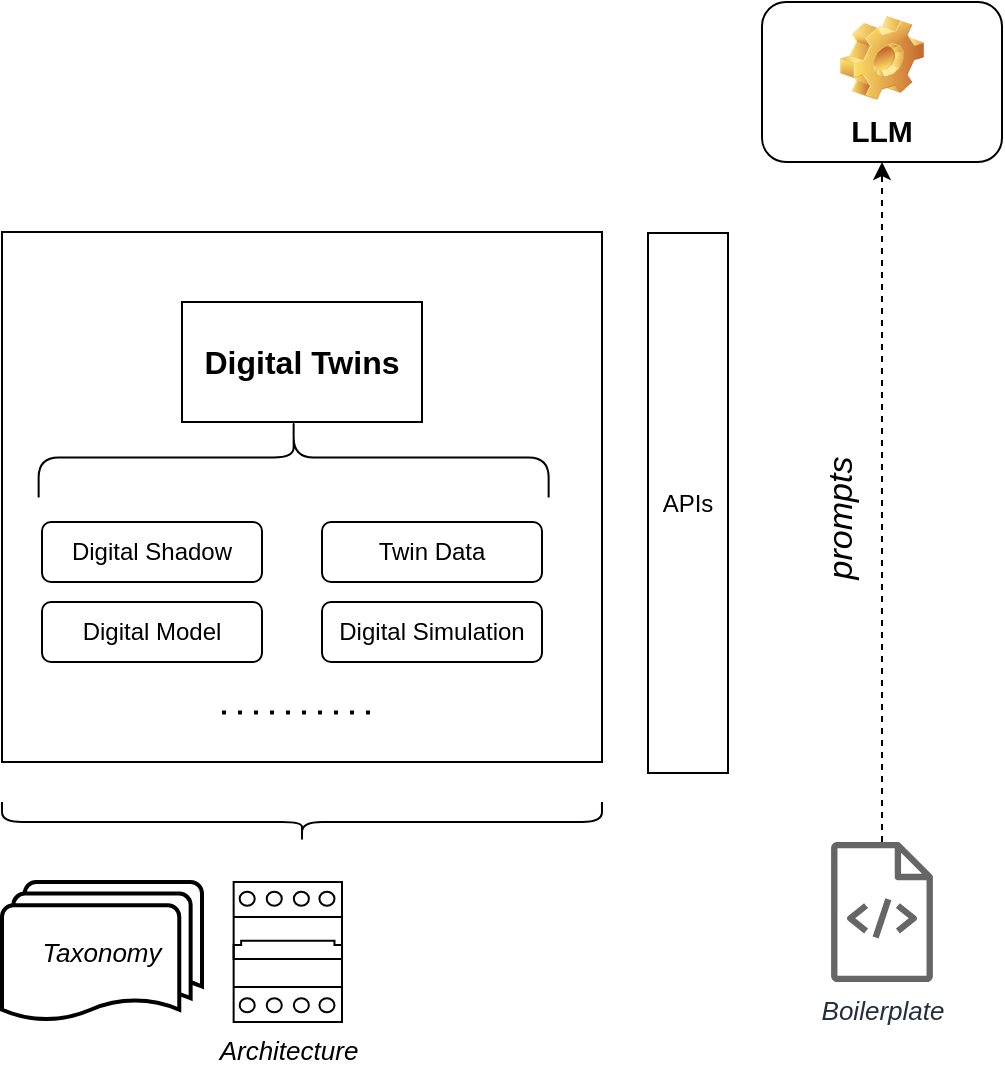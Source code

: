 <mxfile version="22.1.16" type="github">
  <diagram name="Page-1" id="CIX9CJY4FI9i-N0InVwW">
    <mxGraphModel dx="1050" dy="1630" grid="1" gridSize="10" guides="1" tooltips="1" connect="1" arrows="1" fold="1" page="1" pageScale="1" pageWidth="850" pageHeight="1100" math="0" shadow="0">
      <root>
        <mxCell id="0" />
        <mxCell id="1" parent="0" />
        <mxCell id="M_IPvMqlQU4EuF9h4yuK-1" value="" style="rounded=0;whiteSpace=wrap;html=1;fillColor=default;" vertex="1" parent="1">
          <mxGeometry x="80" y="35" width="300" height="265" as="geometry" />
        </mxCell>
        <mxCell id="M_IPvMqlQU4EuF9h4yuK-2" value="&lt;b&gt;&lt;font style=&quot;font-size: 16px;&quot;&gt;Digital Twins&lt;/font&gt;&lt;/b&gt;" style="rounded=0;whiteSpace=wrap;html=1;" vertex="1" parent="1">
          <mxGeometry x="170" y="70" width="120" height="60" as="geometry" />
        </mxCell>
        <mxCell id="M_IPvMqlQU4EuF9h4yuK-3" value="" style="shape=curlyBracket;whiteSpace=wrap;html=1;rounded=1;labelPosition=left;verticalLabelPosition=middle;align=right;verticalAlign=middle;rotation=90;" vertex="1" parent="1">
          <mxGeometry x="205.82" y="20.19" width="40" height="255" as="geometry" />
        </mxCell>
        <mxCell id="M_IPvMqlQU4EuF9h4yuK-4" value="Digital Shadow" style="rounded=1;whiteSpace=wrap;html=1;" vertex="1" parent="1">
          <mxGeometry x="100" y="180" width="110" height="30" as="geometry" />
        </mxCell>
        <mxCell id="M_IPvMqlQU4EuF9h4yuK-5" style="edgeStyle=orthogonalEdgeStyle;rounded=0;orthogonalLoop=1;jettySize=auto;html=1;exitX=0.5;exitY=1;exitDx=0;exitDy=0;" edge="1" parent="1" source="M_IPvMqlQU4EuF9h4yuK-4" target="M_IPvMqlQU4EuF9h4yuK-4">
          <mxGeometry relative="1" as="geometry" />
        </mxCell>
        <mxCell id="M_IPvMqlQU4EuF9h4yuK-6" value="Digital Model" style="rounded=1;whiteSpace=wrap;html=1;" vertex="1" parent="1">
          <mxGeometry x="100" y="220" width="110" height="30" as="geometry" />
        </mxCell>
        <mxCell id="M_IPvMqlQU4EuF9h4yuK-7" value="Digital Simulation" style="rounded=1;whiteSpace=wrap;html=1;" vertex="1" parent="1">
          <mxGeometry x="240" y="220" width="110" height="30" as="geometry" />
        </mxCell>
        <mxCell id="M_IPvMqlQU4EuF9h4yuK-8" value="Twin Data" style="rounded=1;whiteSpace=wrap;html=1;" vertex="1" parent="1">
          <mxGeometry x="240" y="180" width="110" height="30" as="geometry" />
        </mxCell>
        <mxCell id="M_IPvMqlQU4EuF9h4yuK-10" value="" style="endArrow=none;dashed=1;html=1;dashPattern=1 3;strokeWidth=2;rounded=0;" edge="1" parent="1">
          <mxGeometry width="50" height="50" relative="1" as="geometry">
            <mxPoint x="190" y="275.19" as="sourcePoint" />
            <mxPoint x="270" y="275.19" as="targetPoint" />
          </mxGeometry>
        </mxCell>
        <mxCell id="M_IPvMqlQU4EuF9h4yuK-11" value="" style="shape=curlyBracket;whiteSpace=wrap;html=1;rounded=1;flipH=1;labelPosition=right;verticalLabelPosition=middle;align=left;verticalAlign=middle;rotation=90;" vertex="1" parent="1">
          <mxGeometry x="220" y="180" width="20" height="300" as="geometry" />
        </mxCell>
        <mxCell id="M_IPvMqlQU4EuF9h4yuK-12" value="APIs" style="rounded=0;whiteSpace=wrap;html=1;" vertex="1" parent="1">
          <mxGeometry x="403" y="35.5" width="40" height="270" as="geometry" />
        </mxCell>
        <mxCell id="M_IPvMqlQU4EuF9h4yuK-13" value="" style="endArrow=classic;html=1;rounded=1;curved=0;dashed=1;" edge="1" parent="1" source="M_IPvMqlQU4EuF9h4yuK-17" target="M_IPvMqlQU4EuF9h4yuK-14">
          <mxGeometry width="50" height="50" relative="1" as="geometry">
            <mxPoint x="520" y="310" as="sourcePoint" />
            <mxPoint x="480" y="35.5" as="targetPoint" />
          </mxGeometry>
        </mxCell>
        <mxCell id="M_IPvMqlQU4EuF9h4yuK-18" value="&lt;i&gt;&lt;font style=&quot;font-size: 17px;&quot;&gt;prompts&lt;/font&gt;&lt;/i&gt;" style="edgeLabel;html=1;align=center;verticalAlign=middle;resizable=0;points=[];rotation=270;" vertex="1" connectable="0" parent="M_IPvMqlQU4EuF9h4yuK-13">
          <mxGeometry x="0.285" y="-2" relative="1" as="geometry">
            <mxPoint x="-22" y="57" as="offset" />
          </mxGeometry>
        </mxCell>
        <mxCell id="M_IPvMqlQU4EuF9h4yuK-14" value="&lt;font style=&quot;font-size: 15px;&quot;&gt;LLM&lt;/font&gt;" style="label;whiteSpace=wrap;html=1;align=center;verticalAlign=bottom;spacingLeft=0;spacingBottom=4;imageAlign=center;imageVerticalAlign=top;image=img/clipart/Gear_128x128.png" vertex="1" parent="1">
          <mxGeometry x="460" y="-80" width="120" height="80" as="geometry" />
        </mxCell>
        <mxCell id="M_IPvMqlQU4EuF9h4yuK-17" value="&lt;font style=&quot;font-size: 13px;&quot;&gt;&lt;i style=&quot;&quot;&gt;Boilerplate&lt;/i&gt;&lt;/font&gt;" style="sketch=0;outlineConnect=0;fontColor=#232F3E;gradientColor=none;fillColor=#666666;strokeColor=none;dashed=0;verticalLabelPosition=bottom;verticalAlign=top;align=center;html=1;fontSize=12;fontStyle=0;pointerEvents=1;shape=mxgraph.aws4.source_code;aspect=fixed;fillStyle=solid;" vertex="1" parent="1">
          <mxGeometry x="494.42" y="340" width="51.15" height="70" as="geometry" />
        </mxCell>
        <mxCell id="M_IPvMqlQU4EuF9h4yuK-19" value="&lt;i&gt;&lt;font style=&quot;font-size: 13px;&quot;&gt;Taxonomy&lt;/font&gt;&lt;/i&gt;" style="strokeWidth=2;html=1;shape=mxgraph.flowchart.multi-document;whiteSpace=wrap;align=center;" vertex="1" parent="1">
          <mxGeometry x="80" y="360" width="100" height="70" as="geometry" />
        </mxCell>
        <mxCell id="M_IPvMqlQU4EuF9h4yuK-21" value="&lt;i&gt;&lt;font style=&quot;font-size: 13px;&quot;&gt;Architecture&lt;/font&gt;&lt;/i&gt;" style="verticalLabelPosition=bottom;dashed=0;shadow=0;html=1;align=center;verticalAlign=top;shape=mxgraph.cabinets.cb_4p;" vertex="1" parent="1">
          <mxGeometry x="195.82" y="360" width="54.18" height="70" as="geometry" />
        </mxCell>
      </root>
    </mxGraphModel>
  </diagram>
</mxfile>
